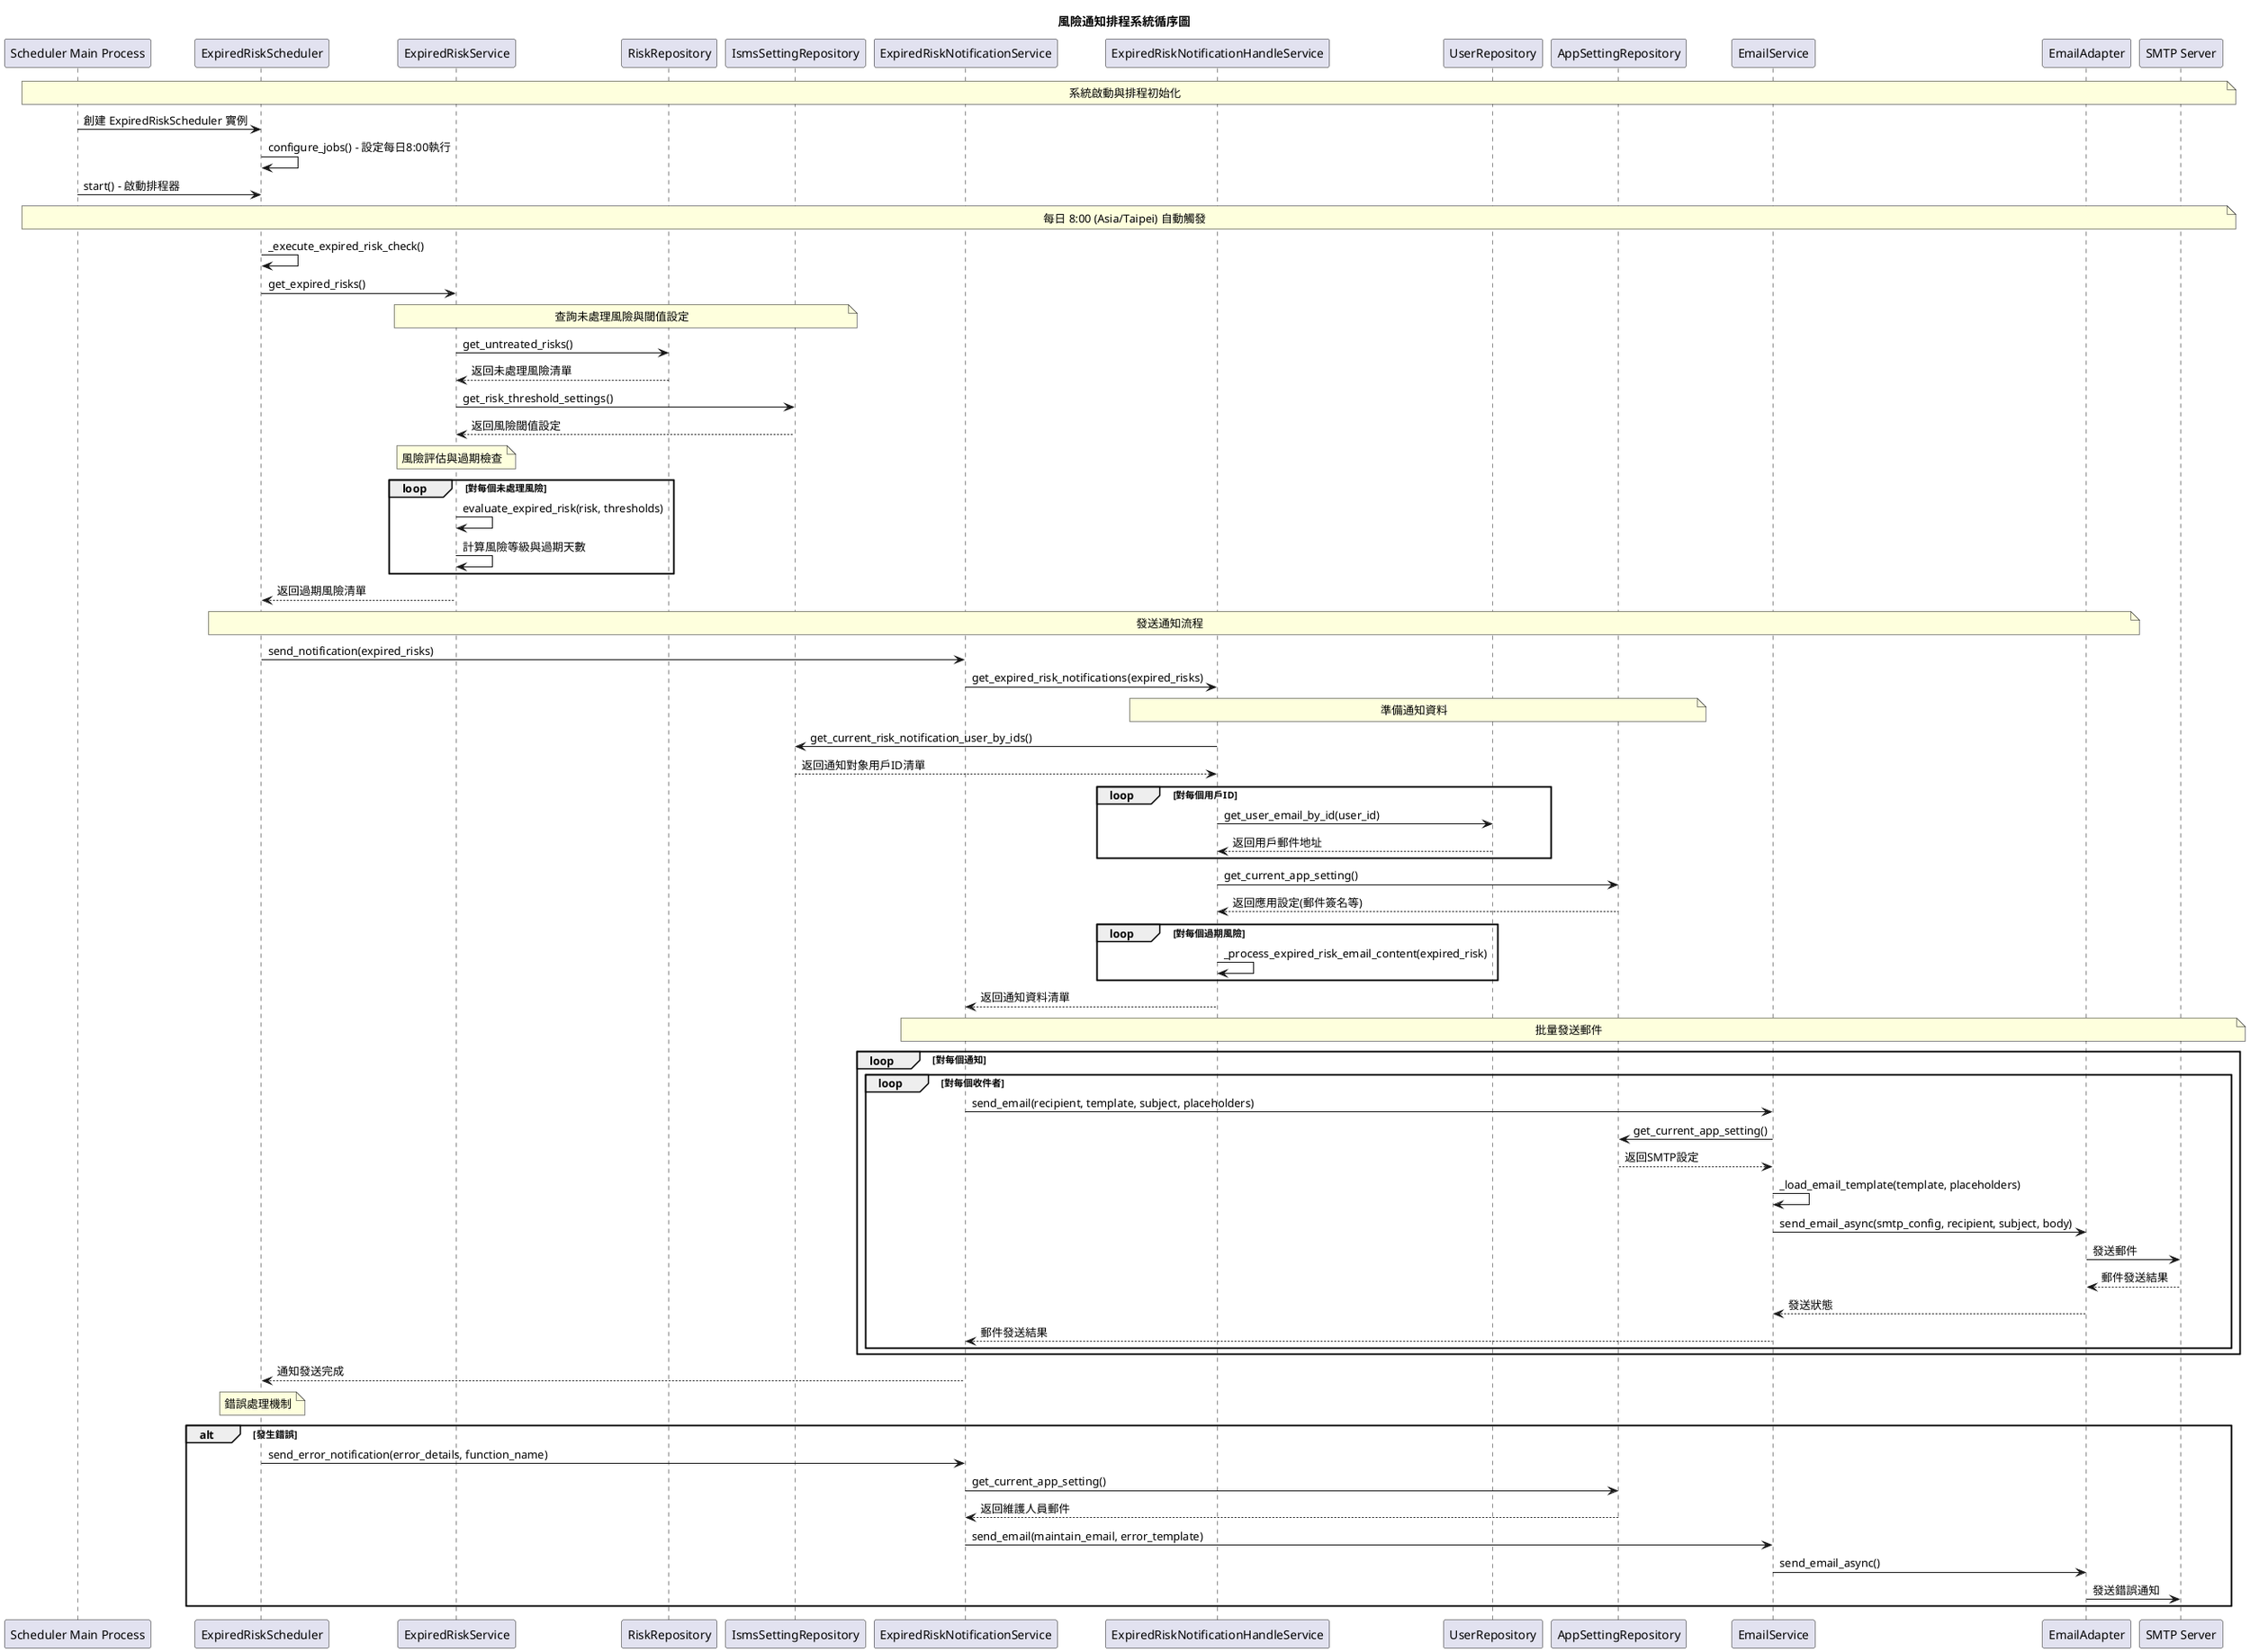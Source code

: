 @startuml 風險通知排程循序圖

title 風險通知排程系統循序圖

participant "Scheduler Main Process" as Main
participant "ExpiredRiskScheduler" as ERS
participant "ExpiredRiskService" as ERSS
participant "RiskRepository" as RiskRepo
participant "IsmsSettingRepository" as IsmsRepo
participant "ExpiredRiskNotificationService" as ERNS
participant "ExpiredRiskNotificationHandleService" as ERNHS
participant "UserRepository" as UserRepo
participant "AppSettingRepository" as AppRepo
participant "EmailService" as EmailSvc
participant "EmailAdapter" as EmailAdapter
participant "SMTP Server" as SMTP

note over Main, SMTP : 系統啟動與排程初始化

Main -> ERS : 創建 ExpiredRiskScheduler 實例
ERS -> ERS : configure_jobs() - 設定每日8:00執行
Main -> ERS : start() - 啟動排程器

note over Main, SMTP : 每日 8:00 (Asia/Taipei) 自動觸發

ERS -> ERS : _execute_expired_risk_check()
ERS -> ERSS : get_expired_risks()

note over ERSS, IsmsRepo : 查詢未處理風險與閾值設定

ERSS -> RiskRepo : get_untreated_risks()
RiskRepo --> ERSS : 返回未處理風險清單
ERSS -> IsmsRepo : get_risk_threshold_settings()
IsmsRepo --> ERSS : 返回風險閾值設定

note over ERSS : 風險評估與過期檢查

loop 對每個未處理風險
    ERSS -> ERSS : evaluate_expired_risk(risk, thresholds)
    ERSS -> ERSS : 計算風險等級與過期天數
end

ERSS --> ERS : 返回過期風險清單

note over ERS, EmailAdapter : 發送通知流程

ERS -> ERNS : send_notification(expired_risks)
ERNS -> ERNHS : get_expired_risk_notifications(expired_risks)

note over ERNHS, AppRepo : 準備通知資料

ERNHS -> IsmsRepo : get_current_risk_notification_user_by_ids()
IsmsRepo --> ERNHS : 返回通知對象用戶ID清單

loop 對每個用戶ID
    ERNHS -> UserRepo : get_user_email_by_id(user_id)
    UserRepo --> ERNHS : 返回用戶郵件地址
end

ERNHS -> AppRepo : get_current_app_setting()
AppRepo --> ERNHS : 返回應用設定(郵件簽名等)

loop 對每個過期風險
    ERNHS -> ERNHS : _process_expired_risk_email_content(expired_risk)
end

ERNHS --> ERNS : 返回通知資料清單

note over ERNS, SMTP : 批量發送郵件

loop 對每個通知
    loop 對每個收件者
        ERNS -> EmailSvc : send_email(recipient, template, subject, placeholders)
        EmailSvc -> AppRepo : get_current_app_setting()
        AppRepo --> EmailSvc : 返回SMTP設定
        EmailSvc -> EmailSvc : _load_email_template(template, placeholders)
        EmailSvc -> EmailAdapter : send_email_async(smtp_config, recipient, subject, body)
        EmailAdapter -> SMTP : 發送郵件
        SMTP --> EmailAdapter : 郵件發送結果
        EmailAdapter --> EmailSvc : 發送狀態
        EmailSvc --> ERNS : 郵件發送結果
    end
end

ERNS --> ERS : 通知發送完成

note over ERS : 錯誤處理機制

alt 發生錯誤
    ERS -> ERNS : send_error_notification(error_details, function_name)
    ERNS -> AppRepo : get_current_app_setting()
    AppRepo --> ERNS : 返回維護人員郵件
    ERNS -> EmailSvc : send_email(maintain_email, error_template)
    EmailSvc -> EmailAdapter : send_email_async()
    EmailAdapter -> SMTP : 發送錯誤通知
end

@enduml